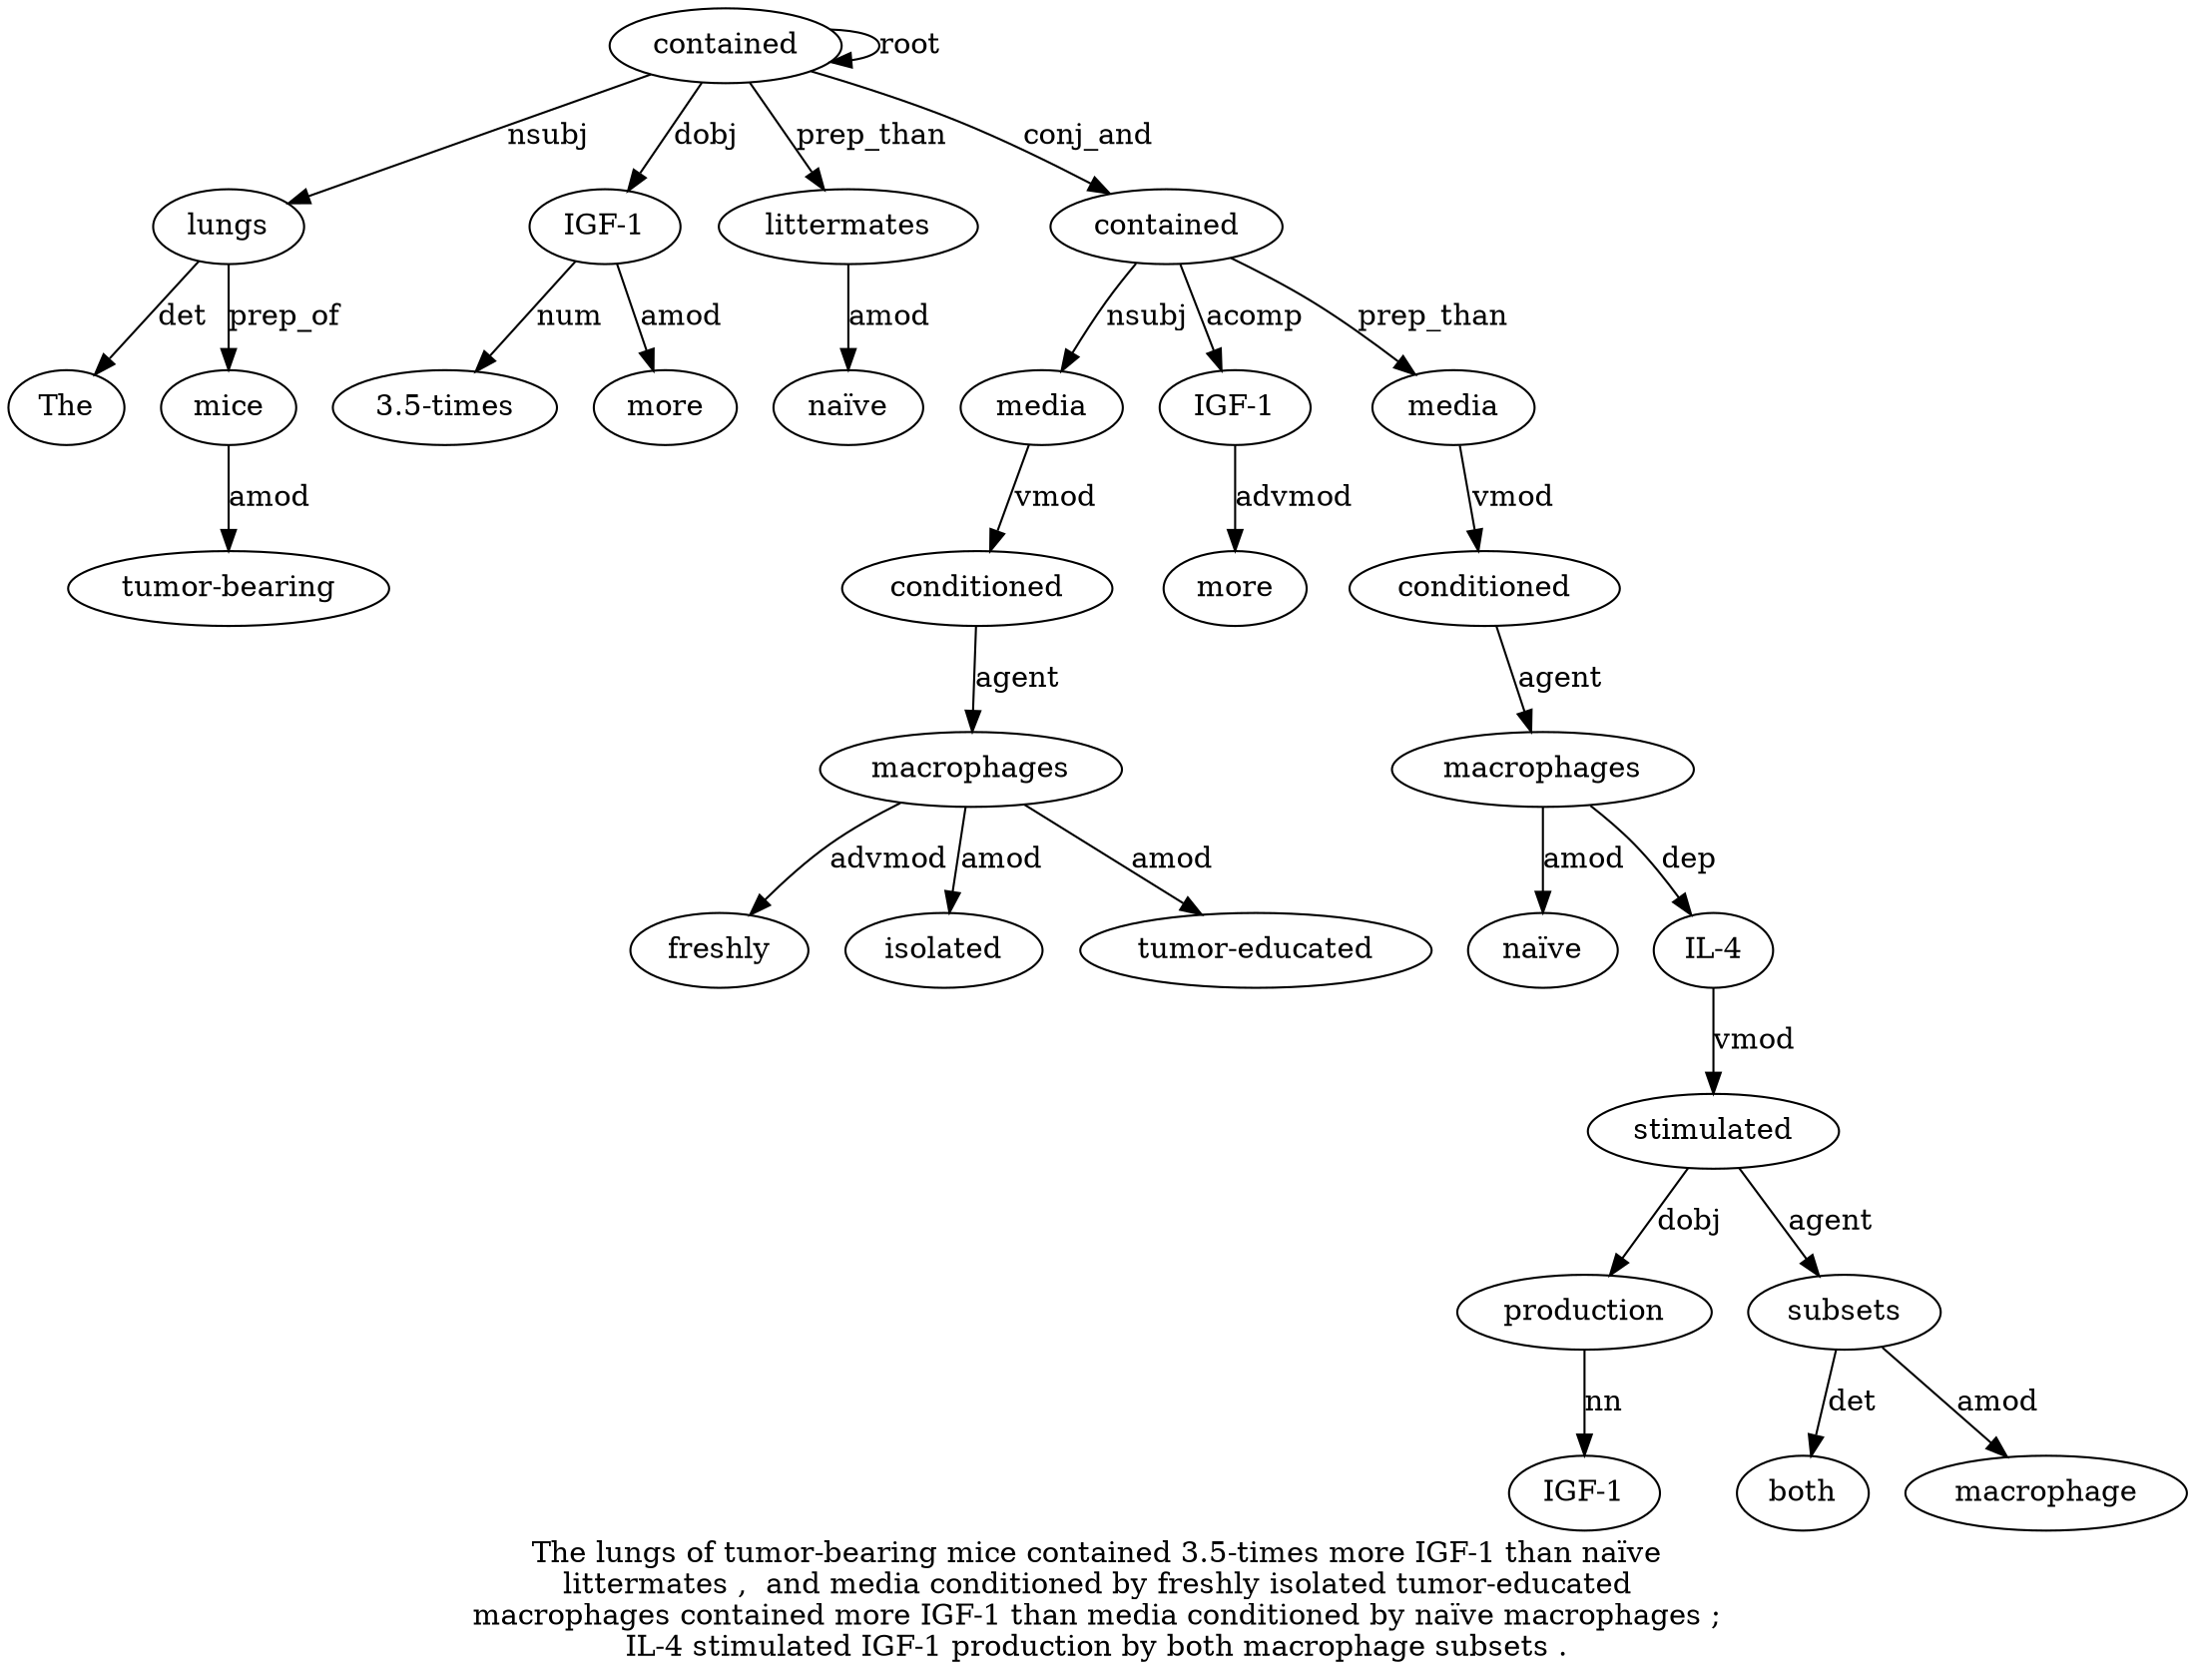 digraph "The lungs of tumor-bearing mice contained 3.5-times more IGF-1 than naïve littermates ,  and media conditioned by freshly isolated tumor-educated macrophages contained more IGF-1 than media conditioned by naïve macrophages ; IL-4 stimulated IGF-1 production by both macrophage subsets ." {
label="The lungs of tumor-bearing mice contained 3.5-times more IGF-1 than naïve
littermates ,  and media conditioned by freshly isolated tumor-educated
macrophages contained more IGF-1 than media conditioned by naïve macrophages ;
IL-4 stimulated IGF-1 production by both macrophage subsets .";
lungs2 [style=filled, fillcolor=white, label=lungs];
The1 [style=filled, fillcolor=white, label=The];
lungs2 -> The1  [label=det];
contained6 [style=filled, fillcolor=white, label=contained];
contained6 -> lungs2  [label=nsubj];
mice5 [style=filled, fillcolor=white, label=mice];
"tumor-bearing4" [style=filled, fillcolor=white, label="tumor-bearing"];
mice5 -> "tumor-bearing4"  [label=amod];
lungs2 -> mice5  [label=prep_of];
contained6 -> contained6  [label=root];
"IGF-19" [style=filled, fillcolor=white, label="IGF-1"];
"3.5-times7" [style=filled, fillcolor=white, label="3.5-times"];
"IGF-19" -> "3.5-times7"  [label=num];
more8 [style=filled, fillcolor=white, label=more];
"IGF-19" -> more8  [label=amod];
contained6 -> "IGF-19"  [label=dobj];
littermates12 [style=filled, fillcolor=white, label=littermates];
"naïve11" [style=filled, fillcolor=white, label="naïve"];
littermates12 -> "naïve11"  [label=amod];
contained6 -> littermates12  [label=prep_than];
contained22 [style=filled, fillcolor=white, label=contained];
media15 [style=filled, fillcolor=white, label=media];
contained22 -> media15  [label=nsubj];
conditioned16 [style=filled, fillcolor=white, label=conditioned];
media15 -> conditioned16  [label=vmod];
macrophages21 [style=filled, fillcolor=white, label=macrophages];
freshly18 [style=filled, fillcolor=white, label=freshly];
macrophages21 -> freshly18  [label=advmod];
isolated19 [style=filled, fillcolor=white, label=isolated];
macrophages21 -> isolated19  [label=amod];
"tumor-educated20" [style=filled, fillcolor=white, label="tumor-educated"];
macrophages21 -> "tumor-educated20"  [label=amod];
conditioned16 -> macrophages21  [label=agent];
contained6 -> contained22  [label=conj_and];
"IGF-124" [style=filled, fillcolor=white, label="IGF-1"];
more23 [style=filled, fillcolor=white, label=more];
"IGF-124" -> more23  [label=advmod];
contained22 -> "IGF-124"  [label=acomp];
media26 [style=filled, fillcolor=white, label=media];
contained22 -> media26  [label=prep_than];
conditioned27 [style=filled, fillcolor=white, label=conditioned];
media26 -> conditioned27  [label=vmod];
macrophages30 [style=filled, fillcolor=white, label=macrophages];
"naïve29" [style=filled, fillcolor=white, label="naïve"];
macrophages30 -> "naïve29"  [label=amod];
conditioned27 -> macrophages30  [label=agent];
"IL-432" [style=filled, fillcolor=white, label="IL-4"];
macrophages30 -> "IL-432"  [label=dep];
stimulated33 [style=filled, fillcolor=white, label=stimulated];
"IL-432" -> stimulated33  [label=vmod];
production35 [style=filled, fillcolor=white, label=production];
"IGF-134" [style=filled, fillcolor=white, label="IGF-1"];
production35 -> "IGF-134"  [label=nn];
stimulated33 -> production35  [label=dobj];
subsets39 [style=filled, fillcolor=white, label=subsets];
both37 [style=filled, fillcolor=white, label=both];
subsets39 -> both37  [label=det];
macrophage38 [style=filled, fillcolor=white, label=macrophage];
subsets39 -> macrophage38  [label=amod];
stimulated33 -> subsets39  [label=agent];
}
